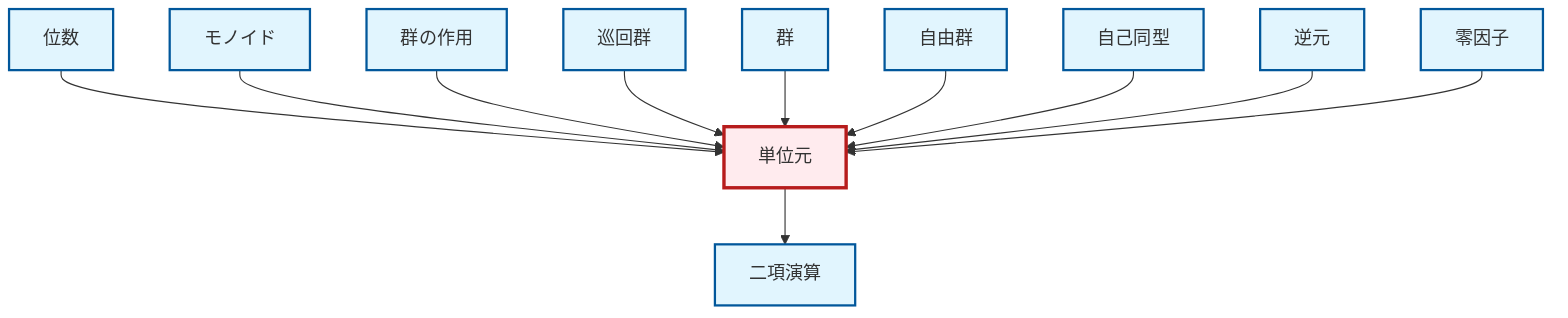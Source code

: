 graph TD
    classDef definition fill:#e1f5fe,stroke:#01579b,stroke-width:2px
    classDef theorem fill:#f3e5f5,stroke:#4a148c,stroke-width:2px
    classDef axiom fill:#fff3e0,stroke:#e65100,stroke-width:2px
    classDef example fill:#e8f5e9,stroke:#1b5e20,stroke-width:2px
    classDef current fill:#ffebee,stroke:#b71c1c,stroke-width:3px
    def-zero-divisor["零因子"]:::definition
    def-free-group["自由群"]:::definition
    def-binary-operation["二項演算"]:::definition
    def-identity-element["単位元"]:::definition
    def-group-action["群の作用"]:::definition
    def-monoid["モノイド"]:::definition
    def-automorphism["自己同型"]:::definition
    def-inverse-element["逆元"]:::definition
    def-order["位数"]:::definition
    def-cyclic-group["巡回群"]:::definition
    def-group["群"]:::definition
    def-order --> def-identity-element
    def-identity-element --> def-binary-operation
    def-monoid --> def-identity-element
    def-group-action --> def-identity-element
    def-cyclic-group --> def-identity-element
    def-group --> def-identity-element
    def-free-group --> def-identity-element
    def-automorphism --> def-identity-element
    def-inverse-element --> def-identity-element
    def-zero-divisor --> def-identity-element
    class def-identity-element current